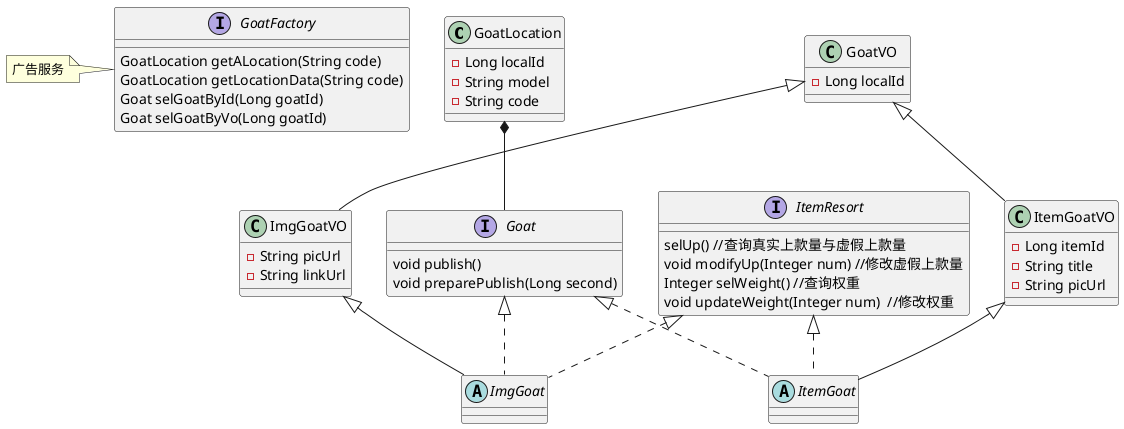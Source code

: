 @startuml

class GoatLocation{
-Long localId
-String model
-String code
}

interface Goat{

void publish()
void preparePublish(Long second)
}

class GoatVO{
-Long localId
}

class ImgGoatVO{
-String picUrl
-String linkUrl
}

class ItemGoatVO{
-Long itemId
-String title
-String picUrl
}

abstract class ImgGoat{

}

abstract class ItemGoat{

}

interface ItemResort{
selUp() //查询真实上款量与虚假上款量
void modifyUp(Integer num) //修改虚假上款量
Integer selWeight() //查询权重
void updateWeight(Integer num)  //修改权重
}

GoatLocation *-- Goat

Goat <|.. ImgGoat

Goat <|.. ItemGoat

GoatVO <|-- ImgGoatVO
GoatVO <|-- ItemGoatVO

ImgGoatVO <|-- ImgGoat

ItemGoatVO <|-- ItemGoat

ItemResort <|.. ImgGoat

ItemResort <|.. ItemGoat

interface GoatFactory{
GoatLocation getALocation(String code)
GoatLocation getLocationData(String code)
Goat selGoatById(Long goatId)
Goat selGoatByVo(Long goatId)
}

note left of GoatFactory:广告服务

@enduml